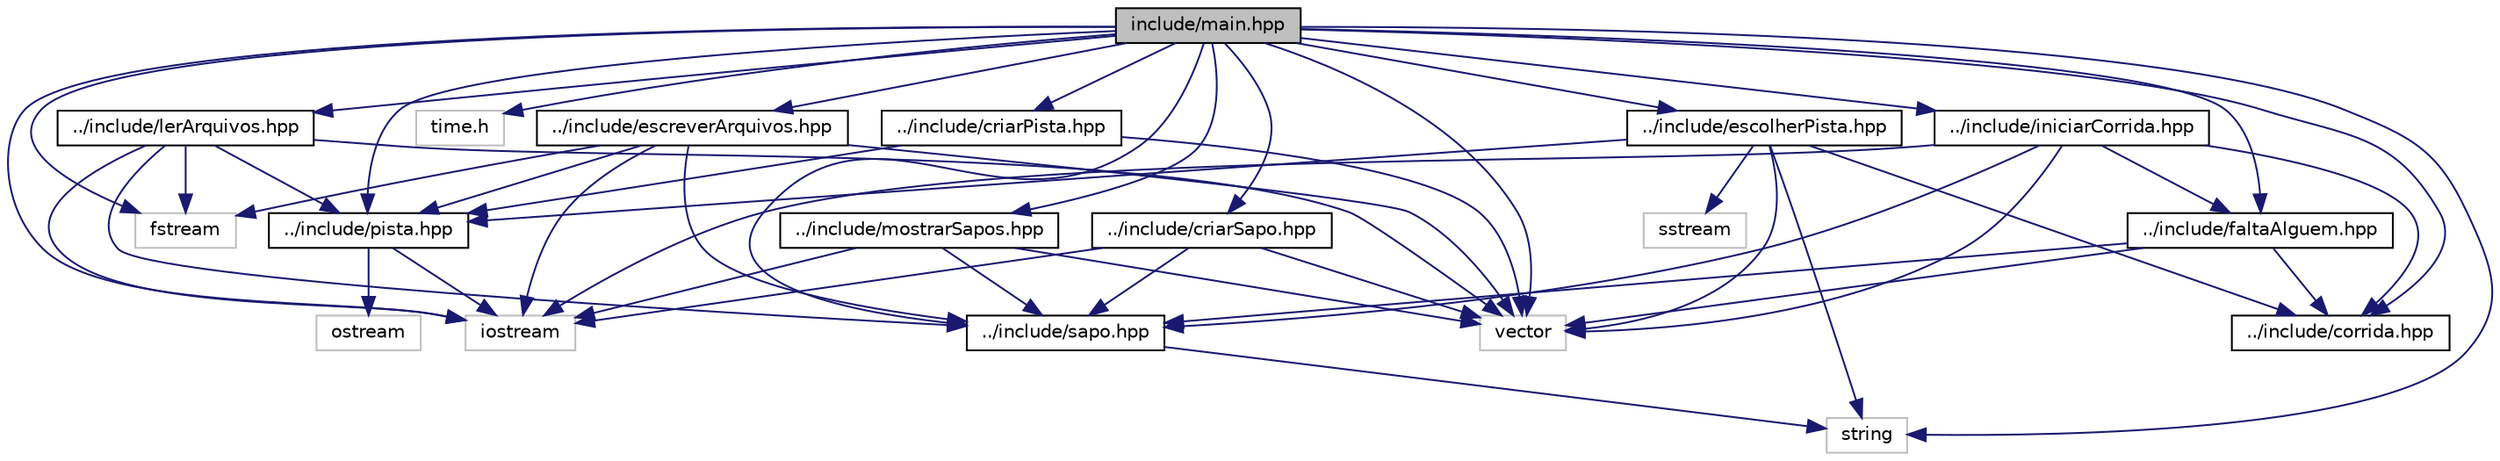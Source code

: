 digraph "include/main.hpp"
{
  edge [fontname="Helvetica",fontsize="10",labelfontname="Helvetica",labelfontsize="10"];
  node [fontname="Helvetica",fontsize="10",shape=record];
  Node0 [label="include/main.hpp",height=0.2,width=0.4,color="black", fillcolor="grey75", style="filled", fontcolor="black"];
  Node0 -> Node1 [color="midnightblue",fontsize="10",style="solid"];
  Node1 [label="iostream",height=0.2,width=0.4,color="grey75", fillcolor="white", style="filled"];
  Node0 -> Node2 [color="midnightblue",fontsize="10",style="solid"];
  Node2 [label="string",height=0.2,width=0.4,color="grey75", fillcolor="white", style="filled"];
  Node0 -> Node3 [color="midnightblue",fontsize="10",style="solid"];
  Node3 [label="fstream",height=0.2,width=0.4,color="grey75", fillcolor="white", style="filled"];
  Node0 -> Node4 [color="midnightblue",fontsize="10",style="solid"];
  Node4 [label="vector",height=0.2,width=0.4,color="grey75", fillcolor="white", style="filled"];
  Node0 -> Node5 [color="midnightblue",fontsize="10",style="solid"];
  Node5 [label="time.h",height=0.2,width=0.4,color="grey75", fillcolor="white", style="filled"];
  Node0 -> Node6 [color="midnightblue",fontsize="10",style="solid"];
  Node6 [label="../include/sapo.hpp",height=0.2,width=0.4,color="black", fillcolor="white", style="filled",URL="$sapo_8hpp.html",tooltip="Classe Sapo para fazer uma corrida de sapos. "];
  Node6 -> Node2 [color="midnightblue",fontsize="10",style="solid"];
  Node0 -> Node7 [color="midnightblue",fontsize="10",style="solid"];
  Node7 [label="../include/corrida.hpp",height=0.2,width=0.4,color="black", fillcolor="white", style="filled",URL="$corrida_8hpp.html",tooltip="Classe Corrida para fazer a corrida de sapos. "];
  Node0 -> Node8 [color="midnightblue",fontsize="10",style="solid"];
  Node8 [label="../include/pista.hpp",height=0.2,width=0.4,color="black", fillcolor="white", style="filled",URL="$pista_8hpp.html",tooltip="Classe Pista para guardar os atributos de cada pista. "];
  Node8 -> Node9 [color="midnightblue",fontsize="10",style="solid"];
  Node9 [label="ostream",height=0.2,width=0.4,color="grey75", fillcolor="white", style="filled"];
  Node8 -> Node1 [color="midnightblue",fontsize="10",style="solid"];
  Node0 -> Node10 [color="midnightblue",fontsize="10",style="solid"];
  Node10 [label="../include/lerArquivos.hpp",height=0.2,width=0.4,color="black", fillcolor="white", style="filled",URL="$lerArquivos_8hpp.html",tooltip="Cabeçalho da função criada para leitura dos arquivos. "];
  Node10 -> Node4 [color="midnightblue",fontsize="10",style="solid"];
  Node10 -> Node3 [color="midnightblue",fontsize="10",style="solid"];
  Node10 -> Node1 [color="midnightblue",fontsize="10",style="solid"];
  Node10 -> Node6 [color="midnightblue",fontsize="10",style="solid"];
  Node10 -> Node8 [color="midnightblue",fontsize="10",style="solid"];
  Node0 -> Node11 [color="midnightblue",fontsize="10",style="solid"];
  Node11 [label="../include/escreverArquivos.hpp",height=0.2,width=0.4,color="black", fillcolor="white", style="filled",URL="$escreverArquivos_8hpp.html",tooltip="Cabeçalho da função criada para escrita nos arquivos. "];
  Node11 -> Node4 [color="midnightblue",fontsize="10",style="solid"];
  Node11 -> Node6 [color="midnightblue",fontsize="10",style="solid"];
  Node11 -> Node8 [color="midnightblue",fontsize="10",style="solid"];
  Node11 -> Node3 [color="midnightblue",fontsize="10",style="solid"];
  Node11 -> Node1 [color="midnightblue",fontsize="10",style="solid"];
  Node0 -> Node12 [color="midnightblue",fontsize="10",style="solid"];
  Node12 [label="../include/escolherPista.hpp",height=0.2,width=0.4,color="black", fillcolor="white", style="filled",URL="$escolherPista_8hpp.html",tooltip="Cabeçalho da função que escolhe uma pista para a corrida. "];
  Node12 -> Node4 [color="midnightblue",fontsize="10",style="solid"];
  Node12 -> Node8 [color="midnightblue",fontsize="10",style="solid"];
  Node12 -> Node7 [color="midnightblue",fontsize="10",style="solid"];
  Node12 -> Node13 [color="midnightblue",fontsize="10",style="solid"];
  Node13 [label="sstream",height=0.2,width=0.4,color="grey75", fillcolor="white", style="filled"];
  Node12 -> Node2 [color="midnightblue",fontsize="10",style="solid"];
  Node0 -> Node14 [color="midnightblue",fontsize="10",style="solid"];
  Node14 [label="../include/iniciarCorrida.hpp",height=0.2,width=0.4,color="black", fillcolor="white", style="filled",URL="$iniciarCorrida_8hpp.html",tooltip="Cabeçalho da função que inicia a corrida de sapos. "];
  Node14 -> Node4 [color="midnightblue",fontsize="10",style="solid"];
  Node14 -> Node1 [color="midnightblue",fontsize="10",style="solid"];
  Node14 -> Node6 [color="midnightblue",fontsize="10",style="solid"];
  Node14 -> Node7 [color="midnightblue",fontsize="10",style="solid"];
  Node14 -> Node15 [color="midnightblue",fontsize="10",style="solid"];
  Node15 [label="../include/faltaAlguem.hpp",height=0.2,width=0.4,color="black", fillcolor="white", style="filled",URL="$faltaAlguem_8hpp.html",tooltip="Cabeçalho da função que me responde se falta alguem chegar na linha de chegada. "];
  Node15 -> Node4 [color="midnightblue",fontsize="10",style="solid"];
  Node15 -> Node6 [color="midnightblue",fontsize="10",style="solid"];
  Node15 -> Node7 [color="midnightblue",fontsize="10",style="solid"];
  Node0 -> Node16 [color="midnightblue",fontsize="10",style="solid"];
  Node16 [label="../include/mostrarSapos.hpp",height=0.2,width=0.4,color="black", fillcolor="white", style="filled",URL="$mostrarSapos_8hpp.html",tooltip="Cabeçalho da função que mostra os sapos que vão participar da corrida. "];
  Node16 -> Node4 [color="midnightblue",fontsize="10",style="solid"];
  Node16 -> Node1 [color="midnightblue",fontsize="10",style="solid"];
  Node16 -> Node6 [color="midnightblue",fontsize="10",style="solid"];
  Node0 -> Node15 [color="midnightblue",fontsize="10",style="solid"];
  Node0 -> Node17 [color="midnightblue",fontsize="10",style="solid"];
  Node17 [label="../include/criarSapo.hpp",height=0.2,width=0.4,color="black", fillcolor="white", style="filled",URL="$criarSapo_8hpp.html",tooltip="Cabeçalho da função que cria um sapo para a corrida. "];
  Node17 -> Node4 [color="midnightblue",fontsize="10",style="solid"];
  Node17 -> Node1 [color="midnightblue",fontsize="10",style="solid"];
  Node17 -> Node6 [color="midnightblue",fontsize="10",style="solid"];
  Node0 -> Node18 [color="midnightblue",fontsize="10",style="solid"];
  Node18 [label="../include/criarPista.hpp",height=0.2,width=0.4,color="black", fillcolor="white", style="filled",URL="$criarPista_8hpp.html",tooltip="Cabeçalho da função que cria uma pista para a corrida. "];
  Node18 -> Node4 [color="midnightblue",fontsize="10",style="solid"];
  Node18 -> Node8 [color="midnightblue",fontsize="10",style="solid"];
}
